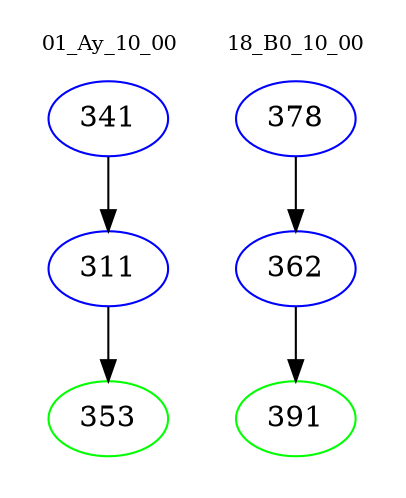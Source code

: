 digraph{
subgraph cluster_0 {
color = white
label = "01_Ay_10_00";
fontsize=10;
T0_341 [label="341", color="blue"]
T0_341 -> T0_311 [color="black"]
T0_311 [label="311", color="blue"]
T0_311 -> T0_353 [color="black"]
T0_353 [label="353", color="green"]
}
subgraph cluster_1 {
color = white
label = "18_B0_10_00";
fontsize=10;
T1_378 [label="378", color="blue"]
T1_378 -> T1_362 [color="black"]
T1_362 [label="362", color="blue"]
T1_362 -> T1_391 [color="black"]
T1_391 [label="391", color="green"]
}
}
